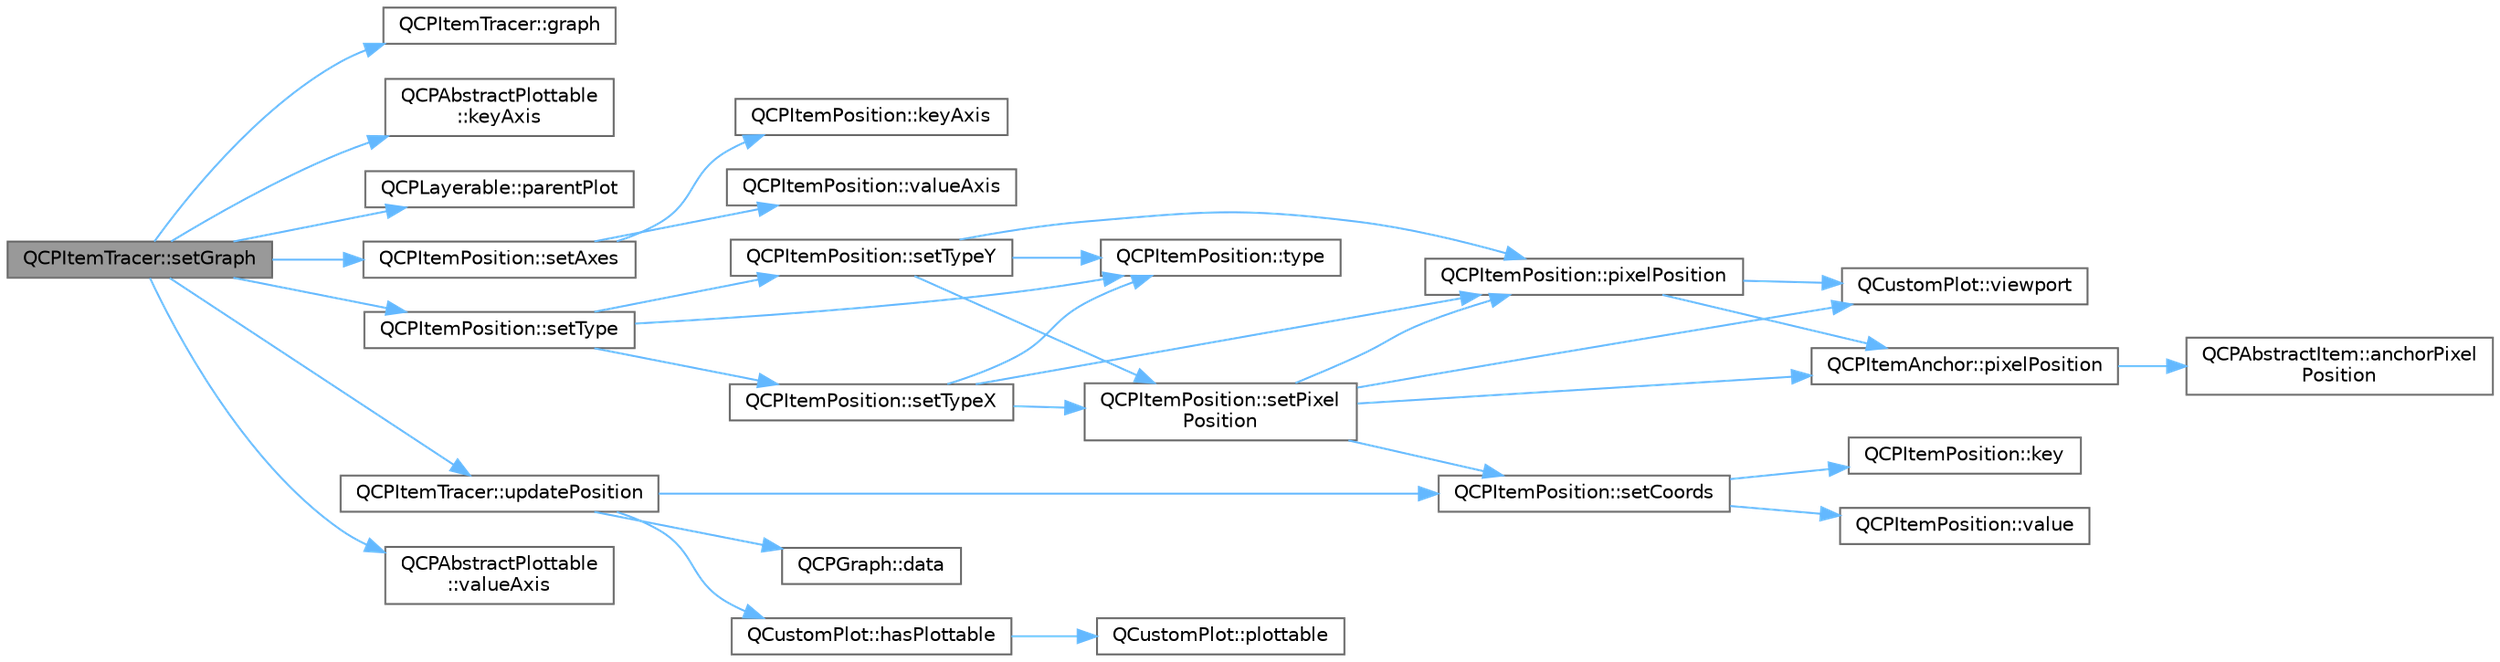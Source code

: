 digraph "QCPItemTracer::setGraph"
{
 // LATEX_PDF_SIZE
  bgcolor="transparent";
  edge [fontname=Helvetica,fontsize=10,labelfontname=Helvetica,labelfontsize=10];
  node [fontname=Helvetica,fontsize=10,shape=box,height=0.2,width=0.4];
  rankdir="LR";
  Node1 [label="QCPItemTracer::setGraph",height=0.2,width=0.4,color="gray40", fillcolor="grey60", style="filled", fontcolor="black",tooltip=" "];
  Node1 -> Node2 [color="steelblue1",style="solid"];
  Node2 [label="QCPItemTracer::graph",height=0.2,width=0.4,color="grey40", fillcolor="white", style="filled",URL="$class_q_c_p_item_tracer.html#a62660ae9684a9d92c026ff7a710f99b6",tooltip=" "];
  Node1 -> Node3 [color="steelblue1",style="solid"];
  Node3 [label="QCPAbstractPlottable\l::keyAxis",height=0.2,width=0.4,color="grey40", fillcolor="white", style="filled",URL="$class_q_c_p_abstract_plottable.html#aa6f25b97ee99988fe352f17cb9ed962b",tooltip=" "];
  Node1 -> Node4 [color="steelblue1",style="solid"];
  Node4 [label="QCPLayerable::parentPlot",height=0.2,width=0.4,color="grey40", fillcolor="white", style="filled",URL="$class_q_c_p_layerable.html#a36ed5b292b90934b524a4e5866a3526c",tooltip=" "];
  Node1 -> Node5 [color="steelblue1",style="solid"];
  Node5 [label="QCPItemPosition::setAxes",height=0.2,width=0.4,color="grey40", fillcolor="white", style="filled",URL="$class_q_c_p_item_position.html#a2185f45c75ac8cb9be89daeaaad50e37",tooltip=" "];
  Node5 -> Node6 [color="steelblue1",style="solid"];
  Node6 [label="QCPItemPosition::keyAxis",height=0.2,width=0.4,color="grey40", fillcolor="white", style="filled",URL="$class_q_c_p_item_position.html#ab6c3afb95511842eee29745480cc8a53",tooltip=" "];
  Node5 -> Node7 [color="steelblue1",style="solid"];
  Node7 [label="QCPItemPosition::valueAxis",height=0.2,width=0.4,color="grey40", fillcolor="white", style="filled",URL="$class_q_c_p_item_position.html#aaa4dc49c9f142ff00b491272febc1de6",tooltip=" "];
  Node1 -> Node8 [color="steelblue1",style="solid"];
  Node8 [label="QCPItemPosition::setType",height=0.2,width=0.4,color="grey40", fillcolor="white", style="filled",URL="$class_q_c_p_item_position.html#aa476abf71ed8fa4c537457ebb1a754ad",tooltip=" "];
  Node8 -> Node9 [color="steelblue1",style="solid"];
  Node9 [label="QCPItemPosition::setTypeX",height=0.2,width=0.4,color="grey40", fillcolor="white", style="filled",URL="$class_q_c_p_item_position.html#a2113b2351d6d00457fb3559a4e20c3ea",tooltip=" "];
  Node9 -> Node10 [color="steelblue1",style="solid"];
  Node10 [label="QCPItemPosition::pixelPosition",height=0.2,width=0.4,color="grey40", fillcolor="white", style="filled",URL="$class_q_c_p_item_position.html#a8be9a4787635433edecc75164beb748d",tooltip=" "];
  Node10 -> Node11 [color="steelblue1",style="solid"];
  Node11 [label="QCPItemAnchor::pixelPosition",height=0.2,width=0.4,color="grey40", fillcolor="white", style="filled",URL="$class_q_c_p_item_anchor.html#a06dcfb7220d26eee93eef56ae66582cb",tooltip=" "];
  Node11 -> Node12 [color="steelblue1",style="solid"];
  Node12 [label="QCPAbstractItem::anchorPixel\lPosition",height=0.2,width=0.4,color="grey40", fillcolor="white", style="filled",URL="$class_q_c_p_abstract_item.html#ada5bad4e1196c4fc0d0d12328e24b8f2",tooltip=" "];
  Node10 -> Node13 [color="steelblue1",style="solid"];
  Node13 [label="QCustomPlot::viewport",height=0.2,width=0.4,color="grey40", fillcolor="white", style="filled",URL="$class_q_custom_plot.html#a19842409b18f556b256d05e97fffc670",tooltip=" "];
  Node9 -> Node14 [color="steelblue1",style="solid"];
  Node14 [label="QCPItemPosition::setPixel\lPosition",height=0.2,width=0.4,color="grey40", fillcolor="white", style="filled",URL="$class_q_c_p_item_position.html#a8d4f858f2089973967cf9cb81970ef0a",tooltip=" "];
  Node14 -> Node11 [color="steelblue1",style="solid"];
  Node14 -> Node10 [color="steelblue1",style="solid"];
  Node14 -> Node15 [color="steelblue1",style="solid"];
  Node15 [label="QCPItemPosition::setCoords",height=0.2,width=0.4,color="grey40", fillcolor="white", style="filled",URL="$class_q_c_p_item_position.html#aa988ba4e87ab684c9021017dcaba945f",tooltip=" "];
  Node15 -> Node16 [color="steelblue1",style="solid"];
  Node16 [label="QCPItemPosition::key",height=0.2,width=0.4,color="grey40", fillcolor="white", style="filled",URL="$class_q_c_p_item_position.html#a6fc519f1b73722a8d0cff7d4d647407e",tooltip=" "];
  Node15 -> Node17 [color="steelblue1",style="solid"];
  Node17 [label="QCPItemPosition::value",height=0.2,width=0.4,color="grey40", fillcolor="white", style="filled",URL="$class_q_c_p_item_position.html#acfcf86f840a7366a4299bff593d5d636",tooltip=" "];
  Node14 -> Node13 [color="steelblue1",style="solid"];
  Node9 -> Node18 [color="steelblue1",style="solid"];
  Node18 [label="QCPItemPosition::type",height=0.2,width=0.4,color="grey40", fillcolor="white", style="filled",URL="$class_q_c_p_item_position.html#abfd74d86bd799306ce0295ffe433bdfc",tooltip=" "];
  Node8 -> Node19 [color="steelblue1",style="solid"];
  Node19 [label="QCPItemPosition::setTypeY",height=0.2,width=0.4,color="grey40", fillcolor="white", style="filled",URL="$class_q_c_p_item_position.html#ac2a454aa5a54c1615c50686601ec4510",tooltip=" "];
  Node19 -> Node10 [color="steelblue1",style="solid"];
  Node19 -> Node14 [color="steelblue1",style="solid"];
  Node19 -> Node18 [color="steelblue1",style="solid"];
  Node8 -> Node18 [color="steelblue1",style="solid"];
  Node1 -> Node20 [color="steelblue1",style="solid"];
  Node20 [label="QCPItemTracer::updatePosition",height=0.2,width=0.4,color="grey40", fillcolor="white", style="filled",URL="$class_q_c_p_item_tracer.html#a5b90296109e36384aedbc8908a670413",tooltip=" "];
  Node20 -> Node21 [color="steelblue1",style="solid"];
  Node21 [label="QCPGraph::data",height=0.2,width=0.4,color="grey40", fillcolor="white", style="filled",URL="$class_q_c_p_graph.html#a141aa31a1f19bbd0ce60f55eaeb9ea60",tooltip=" "];
  Node20 -> Node22 [color="steelblue1",style="solid"];
  Node22 [label="QCustomPlot::hasPlottable",height=0.2,width=0.4,color="grey40", fillcolor="white", style="filled",URL="$class_q_custom_plot.html#a72cefbfbb9e699940e37be605bd9c51e",tooltip=" "];
  Node22 -> Node23 [color="steelblue1",style="solid"];
  Node23 [label="QCustomPlot::plottable",height=0.2,width=0.4,color="grey40", fillcolor="white", style="filled",URL="$class_q_custom_plot.html#adea38bdc660da9412ba69fb939031567",tooltip=" "];
  Node20 -> Node15 [color="steelblue1",style="solid"];
  Node1 -> Node24 [color="steelblue1",style="solid"];
  Node24 [label="QCPAbstractPlottable\l::valueAxis",height=0.2,width=0.4,color="grey40", fillcolor="white", style="filled",URL="$class_q_c_p_abstract_plottable.html#a842b3831660d3e33b73863fd133889dd",tooltip=" "];
}
